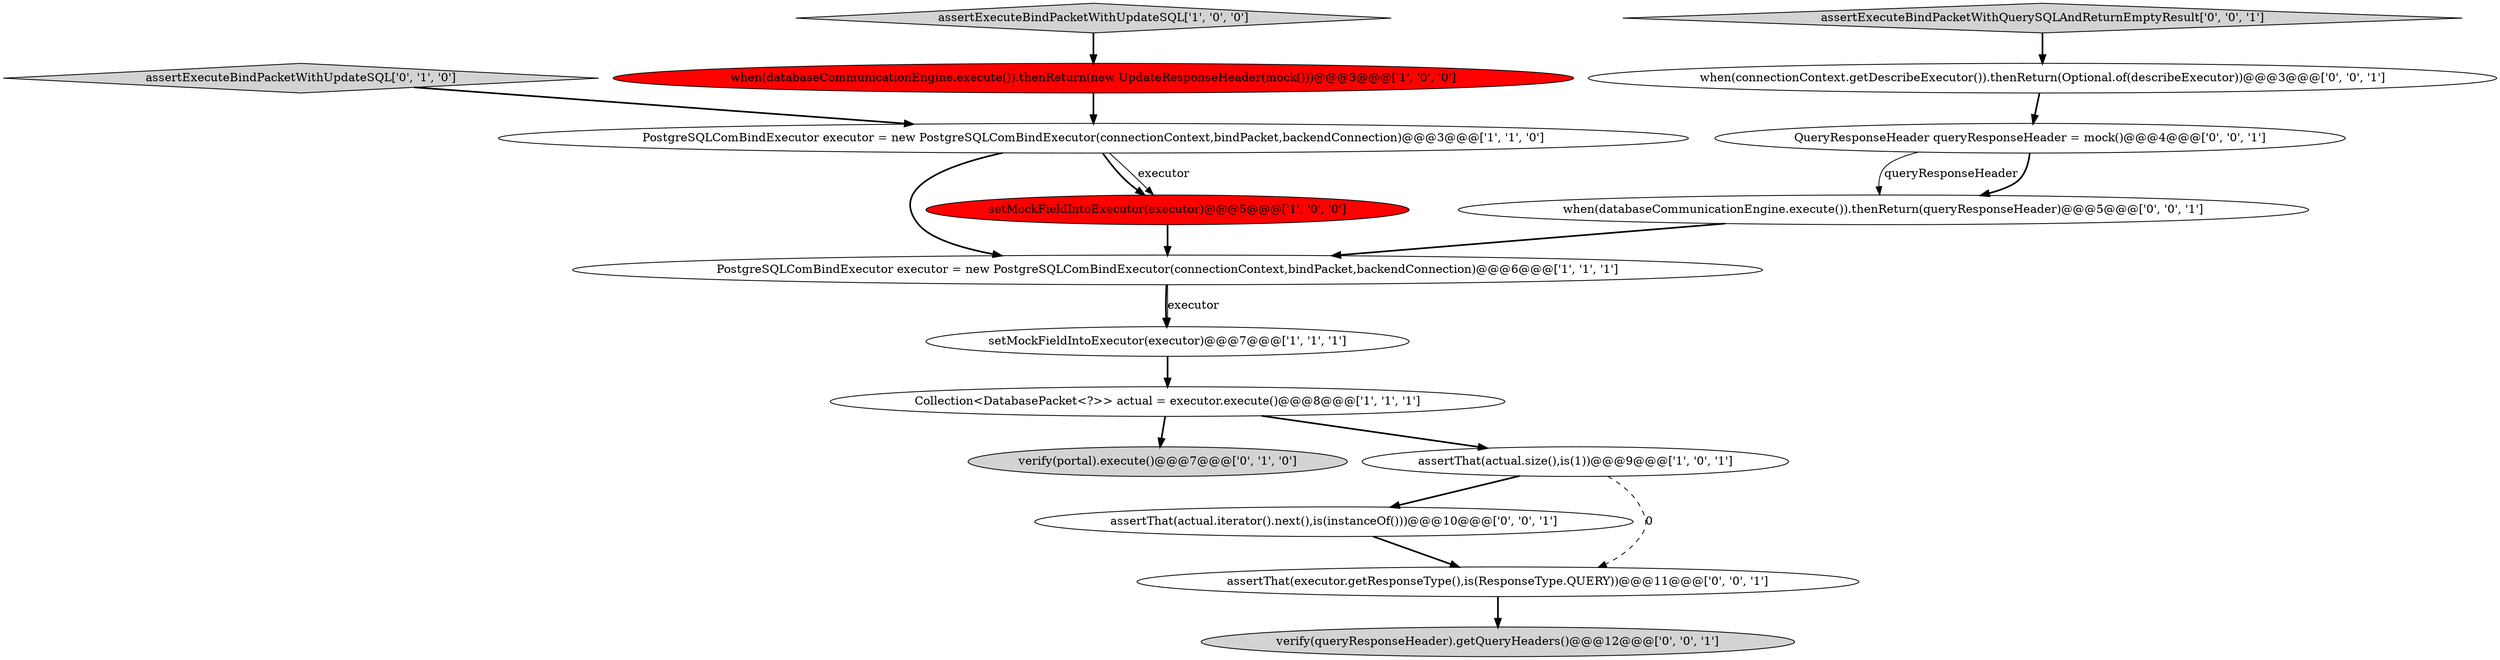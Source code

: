 digraph {
9 [style = filled, label = "assertExecuteBindPacketWithUpdateSQL['0', '1', '0']", fillcolor = lightgray, shape = diamond image = "AAA0AAABBB2BBB"];
0 [style = filled, label = "assertExecuteBindPacketWithUpdateSQL['1', '0', '0']", fillcolor = lightgray, shape = diamond image = "AAA0AAABBB1BBB"];
4 [style = filled, label = "setMockFieldIntoExecutor(executor)@@@5@@@['1', '0', '0']", fillcolor = red, shape = ellipse image = "AAA1AAABBB1BBB"];
10 [style = filled, label = "when(connectionContext.getDescribeExecutor()).thenReturn(Optional.of(describeExecutor))@@@3@@@['0', '0', '1']", fillcolor = white, shape = ellipse image = "AAA0AAABBB3BBB"];
8 [style = filled, label = "verify(portal).execute()@@@7@@@['0', '1', '0']", fillcolor = lightgray, shape = ellipse image = "AAA0AAABBB2BBB"];
11 [style = filled, label = "assertExecuteBindPacketWithQuerySQLAndReturnEmptyResult['0', '0', '1']", fillcolor = lightgray, shape = diamond image = "AAA0AAABBB3BBB"];
12 [style = filled, label = "when(databaseCommunicationEngine.execute()).thenReturn(queryResponseHeader)@@@5@@@['0', '0', '1']", fillcolor = white, shape = ellipse image = "AAA0AAABBB3BBB"];
15 [style = filled, label = "assertThat(actual.iterator().next(),is(instanceOf()))@@@10@@@['0', '0', '1']", fillcolor = white, shape = ellipse image = "AAA0AAABBB3BBB"];
5 [style = filled, label = "assertThat(actual.size(),is(1))@@@9@@@['1', '0', '1']", fillcolor = white, shape = ellipse image = "AAA0AAABBB1BBB"];
1 [style = filled, label = "Collection<DatabasePacket<?>> actual = executor.execute()@@@8@@@['1', '1', '1']", fillcolor = white, shape = ellipse image = "AAA0AAABBB1BBB"];
7 [style = filled, label = "setMockFieldIntoExecutor(executor)@@@7@@@['1', '1', '1']", fillcolor = white, shape = ellipse image = "AAA0AAABBB1BBB"];
3 [style = filled, label = "when(databaseCommunicationEngine.execute()).thenReturn(new UpdateResponseHeader(mock()))@@@3@@@['1', '0', '0']", fillcolor = red, shape = ellipse image = "AAA1AAABBB1BBB"];
2 [style = filled, label = "PostgreSQLComBindExecutor executor = new PostgreSQLComBindExecutor(connectionContext,bindPacket,backendConnection)@@@3@@@['1', '1', '0']", fillcolor = white, shape = ellipse image = "AAA0AAABBB1BBB"];
13 [style = filled, label = "verify(queryResponseHeader).getQueryHeaders()@@@12@@@['0', '0', '1']", fillcolor = lightgray, shape = ellipse image = "AAA0AAABBB3BBB"];
16 [style = filled, label = "QueryResponseHeader queryResponseHeader = mock()@@@4@@@['0', '0', '1']", fillcolor = white, shape = ellipse image = "AAA0AAABBB3BBB"];
14 [style = filled, label = "assertThat(executor.getResponseType(),is(ResponseType.QUERY))@@@11@@@['0', '0', '1']", fillcolor = white, shape = ellipse image = "AAA0AAABBB3BBB"];
6 [style = filled, label = "PostgreSQLComBindExecutor executor = new PostgreSQLComBindExecutor(connectionContext,bindPacket,backendConnection)@@@6@@@['1', '1', '1']", fillcolor = white, shape = ellipse image = "AAA0AAABBB1BBB"];
1->5 [style = bold, label=""];
0->3 [style = bold, label=""];
5->14 [style = dashed, label="0"];
7->1 [style = bold, label=""];
1->8 [style = bold, label=""];
15->14 [style = bold, label=""];
4->6 [style = bold, label=""];
9->2 [style = bold, label=""];
2->6 [style = bold, label=""];
2->4 [style = solid, label="executor"];
5->15 [style = bold, label=""];
16->12 [style = solid, label="queryResponseHeader"];
12->6 [style = bold, label=""];
2->4 [style = bold, label=""];
3->2 [style = bold, label=""];
10->16 [style = bold, label=""];
11->10 [style = bold, label=""];
14->13 [style = bold, label=""];
6->7 [style = bold, label=""];
16->12 [style = bold, label=""];
6->7 [style = solid, label="executor"];
}
